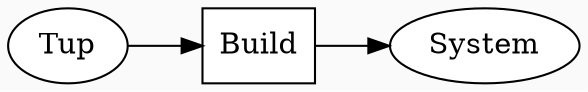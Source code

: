 digraph g {
	rankdir=LR;
	bgcolor="#fafafa";
	Tup [style="filled" fillcolor="#ffffff"];
	Build [shape="rectangle" style="filled" fillcolor="#ffffff"];
	System [style="filled" fillcolor="#ffffff"];
	Tup -> Build;
	Build -> System;
}
